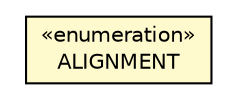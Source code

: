 #!/usr/local/bin/dot
#
# Class diagram 
# Generated by UMLGraph version R5_6-24-gf6e263 (http://www.umlgraph.org/)
#

digraph G {
	edge [fontname="Helvetica",fontsize=10,labelfontname="Helvetica",labelfontsize=10];
	node [fontname="Helvetica",fontsize=10,shape=plaintext];
	nodesep=0.25;
	ranksep=0.5;
	// com.orientechnologies.orient.console.OTableFormatter.ALIGNMENT
	c4161383 [label=<<table title="com.orientechnologies.orient.console.OTableFormatter.ALIGNMENT" border="0" cellborder="1" cellspacing="0" cellpadding="2" port="p" bgcolor="lemonChiffon" href="./OTableFormatter.ALIGNMENT.html">
		<tr><td><table border="0" cellspacing="0" cellpadding="1">
<tr><td align="center" balign="center"> &#171;enumeration&#187; </td></tr>
<tr><td align="center" balign="center"> ALIGNMENT </td></tr>
		</table></td></tr>
		</table>>, URL="./OTableFormatter.ALIGNMENT.html", fontname="Helvetica", fontcolor="black", fontsize=10.0];
}

